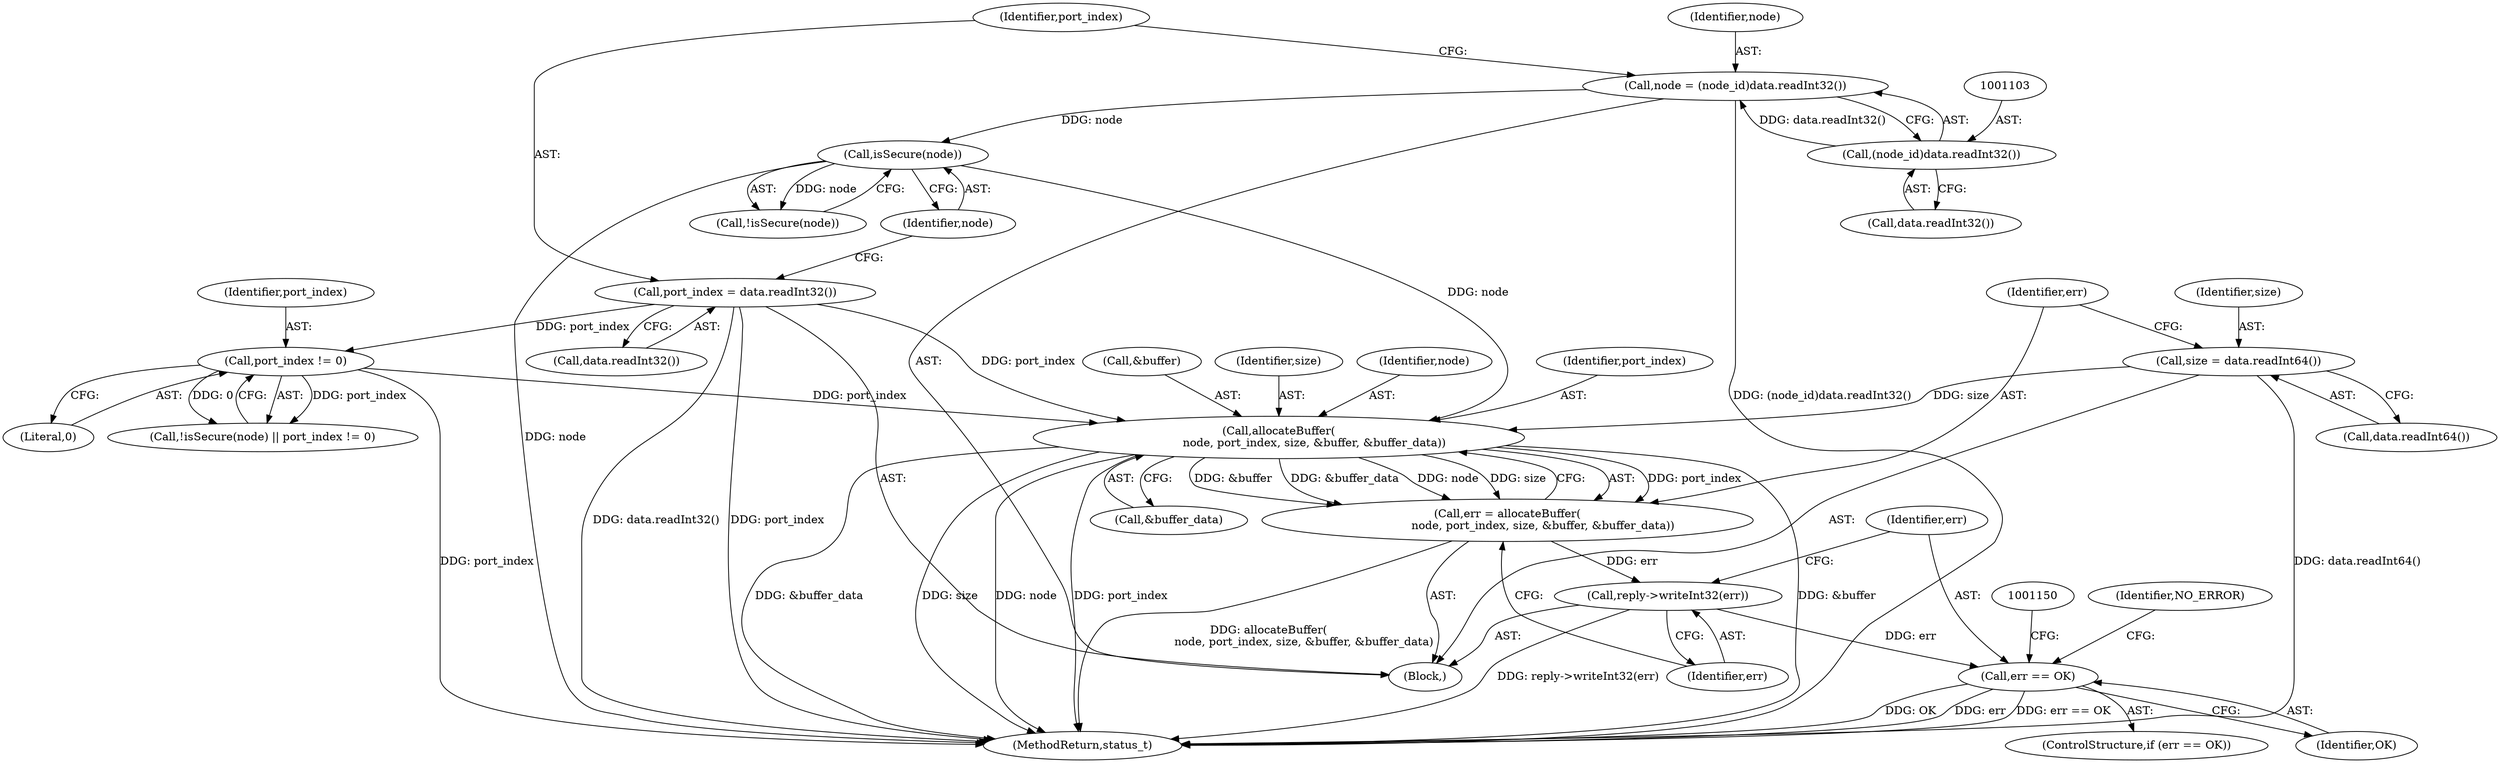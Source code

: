 digraph "0_Android_db829699d3293f254a7387894303451a91278986@API" {
"1001133" [label="(Call,allocateBuffer(\n                    node, port_index, size, &buffer, &buffer_data))"];
"1001112" [label="(Call,isSecure(node))"];
"1001100" [label="(Call,node = (node_id)data.readInt32())"];
"1001102" [label="(Call,(node_id)data.readInt32())"];
"1001114" [label="(Call,port_index != 0)"];
"1001106" [label="(Call,port_index = data.readInt32())"];
"1001125" [label="(Call,size = data.readInt64())"];
"1001131" [label="(Call,err = allocateBuffer(\n                    node, port_index, size, &buffer, &buffer_data))"];
"1001141" [label="(Call,reply->writeInt32(err))"];
"1001144" [label="(Call,err == OK)"];
"1001364" [label="(MethodReturn,status_t)"];
"1001094" [label="(Block,)"];
"1001144" [label="(Call,err == OK)"];
"1001141" [label="(Call,reply->writeInt32(err))"];
"1001102" [label="(Call,(node_id)data.readInt32())"];
"1001112" [label="(Call,isSecure(node))"];
"1001114" [label="(Call,port_index != 0)"];
"1001115" [label="(Identifier,port_index)"];
"1001116" [label="(Literal,0)"];
"1001135" [label="(Identifier,port_index)"];
"1001142" [label="(Identifier,err)"];
"1001101" [label="(Identifier,node)"];
"1001125" [label="(Call,size = data.readInt64())"];
"1001139" [label="(Call,&buffer_data)"];
"1001137" [label="(Call,&buffer)"];
"1001111" [label="(Call,!isSecure(node))"];
"1001136" [label="(Identifier,size)"];
"1001106" [label="(Call,port_index = data.readInt32())"];
"1001146" [label="(Identifier,OK)"];
"1001100" [label="(Call,node = (node_id)data.readInt32())"];
"1001108" [label="(Call,data.readInt32())"];
"1001145" [label="(Identifier,err)"];
"1001104" [label="(Call,data.readInt32())"];
"1001143" [label="(ControlStructure,if (err == OK))"];
"1001134" [label="(Identifier,node)"];
"1001113" [label="(Identifier,node)"];
"1001132" [label="(Identifier,err)"];
"1001131" [label="(Call,err = allocateBuffer(\n                    node, port_index, size, &buffer, &buffer_data))"];
"1001107" [label="(Identifier,port_index)"];
"1001110" [label="(Call,!isSecure(node) || port_index != 0)"];
"1001157" [label="(Identifier,NO_ERROR)"];
"1001133" [label="(Call,allocateBuffer(\n                    node, port_index, size, &buffer, &buffer_data))"];
"1001126" [label="(Identifier,size)"];
"1001127" [label="(Call,data.readInt64())"];
"1001133" -> "1001131"  [label="AST: "];
"1001133" -> "1001139"  [label="CFG: "];
"1001134" -> "1001133"  [label="AST: "];
"1001135" -> "1001133"  [label="AST: "];
"1001136" -> "1001133"  [label="AST: "];
"1001137" -> "1001133"  [label="AST: "];
"1001139" -> "1001133"  [label="AST: "];
"1001131" -> "1001133"  [label="CFG: "];
"1001133" -> "1001364"  [label="DDG: node"];
"1001133" -> "1001364"  [label="DDG: port_index"];
"1001133" -> "1001364"  [label="DDG: &buffer"];
"1001133" -> "1001364"  [label="DDG: &buffer_data"];
"1001133" -> "1001364"  [label="DDG: size"];
"1001133" -> "1001131"  [label="DDG: port_index"];
"1001133" -> "1001131"  [label="DDG: &buffer"];
"1001133" -> "1001131"  [label="DDG: &buffer_data"];
"1001133" -> "1001131"  [label="DDG: node"];
"1001133" -> "1001131"  [label="DDG: size"];
"1001112" -> "1001133"  [label="DDG: node"];
"1001114" -> "1001133"  [label="DDG: port_index"];
"1001106" -> "1001133"  [label="DDG: port_index"];
"1001125" -> "1001133"  [label="DDG: size"];
"1001112" -> "1001111"  [label="AST: "];
"1001112" -> "1001113"  [label="CFG: "];
"1001113" -> "1001112"  [label="AST: "];
"1001111" -> "1001112"  [label="CFG: "];
"1001112" -> "1001364"  [label="DDG: node"];
"1001112" -> "1001111"  [label="DDG: node"];
"1001100" -> "1001112"  [label="DDG: node"];
"1001100" -> "1001094"  [label="AST: "];
"1001100" -> "1001102"  [label="CFG: "];
"1001101" -> "1001100"  [label="AST: "];
"1001102" -> "1001100"  [label="AST: "];
"1001107" -> "1001100"  [label="CFG: "];
"1001100" -> "1001364"  [label="DDG: (node_id)data.readInt32()"];
"1001102" -> "1001100"  [label="DDG: data.readInt32()"];
"1001102" -> "1001104"  [label="CFG: "];
"1001103" -> "1001102"  [label="AST: "];
"1001104" -> "1001102"  [label="AST: "];
"1001114" -> "1001110"  [label="AST: "];
"1001114" -> "1001116"  [label="CFG: "];
"1001115" -> "1001114"  [label="AST: "];
"1001116" -> "1001114"  [label="AST: "];
"1001110" -> "1001114"  [label="CFG: "];
"1001114" -> "1001364"  [label="DDG: port_index"];
"1001114" -> "1001110"  [label="DDG: port_index"];
"1001114" -> "1001110"  [label="DDG: 0"];
"1001106" -> "1001114"  [label="DDG: port_index"];
"1001106" -> "1001094"  [label="AST: "];
"1001106" -> "1001108"  [label="CFG: "];
"1001107" -> "1001106"  [label="AST: "];
"1001108" -> "1001106"  [label="AST: "];
"1001113" -> "1001106"  [label="CFG: "];
"1001106" -> "1001364"  [label="DDG: data.readInt32()"];
"1001106" -> "1001364"  [label="DDG: port_index"];
"1001125" -> "1001094"  [label="AST: "];
"1001125" -> "1001127"  [label="CFG: "];
"1001126" -> "1001125"  [label="AST: "];
"1001127" -> "1001125"  [label="AST: "];
"1001132" -> "1001125"  [label="CFG: "];
"1001125" -> "1001364"  [label="DDG: data.readInt64()"];
"1001131" -> "1001094"  [label="AST: "];
"1001132" -> "1001131"  [label="AST: "];
"1001142" -> "1001131"  [label="CFG: "];
"1001131" -> "1001364"  [label="DDG: allocateBuffer(\n                    node, port_index, size, &buffer, &buffer_data)"];
"1001131" -> "1001141"  [label="DDG: err"];
"1001141" -> "1001094"  [label="AST: "];
"1001141" -> "1001142"  [label="CFG: "];
"1001142" -> "1001141"  [label="AST: "];
"1001145" -> "1001141"  [label="CFG: "];
"1001141" -> "1001364"  [label="DDG: reply->writeInt32(err)"];
"1001141" -> "1001144"  [label="DDG: err"];
"1001144" -> "1001143"  [label="AST: "];
"1001144" -> "1001146"  [label="CFG: "];
"1001145" -> "1001144"  [label="AST: "];
"1001146" -> "1001144"  [label="AST: "];
"1001150" -> "1001144"  [label="CFG: "];
"1001157" -> "1001144"  [label="CFG: "];
"1001144" -> "1001364"  [label="DDG: OK"];
"1001144" -> "1001364"  [label="DDG: err"];
"1001144" -> "1001364"  [label="DDG: err == OK"];
}
